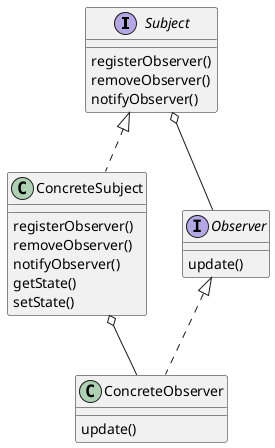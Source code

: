 @startuml

Interface Subject {
    registerObserver()
    removeObserver()
    notifyObserver()
}

Class ConcreteSubject implements Subject {
    registerObserver()
    removeObserver()
    notifyObserver()
    getState()
    setState()
}

Interface Observer {
    update()
}

Class ConcreteObserver implements Observer {
    update()
}

Subject o-- Observer
ConcreteSubject o-- ConcreteObserver
@enduml